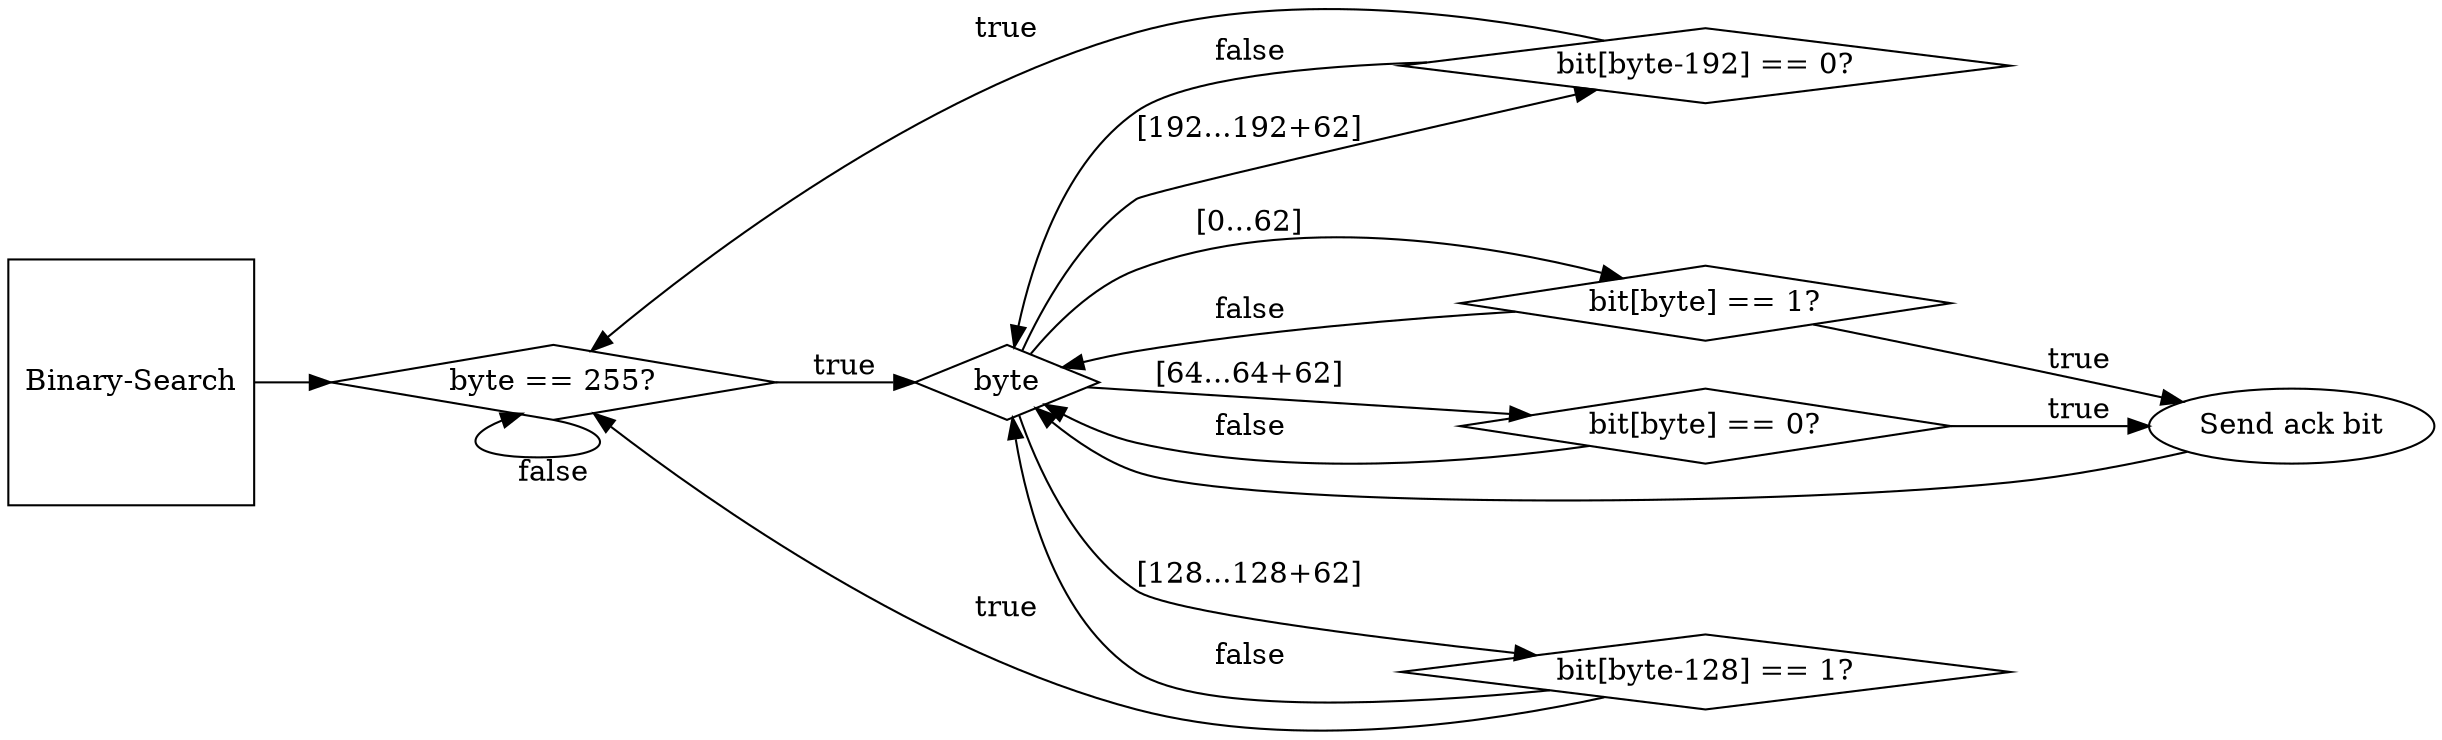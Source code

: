 digraph {
  rankdir=LR;

  start[shape=square, label="Binary-Search"];
  start->_255;
  _255[shape=diamond, label="byte == 255?"];
  _255->byte[label="true"];
  _255->_255[label="false", tailport=s, headport=sw];
  byte[shape=diamond, label="byte"];

  bit1[shape=diamond, label="bit[byte] == 1?"];
  byte->bit1[label="[0...62]"];
  bit0[shape=diamond, label="bit[byte] == 0?"];
  byte->bit0[label="[64...64+62]"];

  ignore_if_1[shape=diamond, label="bit[byte-128] == 1?"];
  byte->ignore_if_1[label="[128...128+62]"];
  ignore_if_0[shape=diamond, label="bit[byte-192] == 0?"];
  byte->ignore_if_0[label="[192...192+62]"];  

  ack[label="Send ack bit"];
  bit1->ack[label="true"];
  bit1->byte[label="false"];
  bit0->ack[label="true"];
  bit0->byte[label="false"];
  ack->byte;

  ignore_if_1->_255[label="true"];
  ignore_if_1->byte[label="false"];
  ignore_if_0->_255[label="true"];
  ignore_if_0->byte[label="false"];  
}